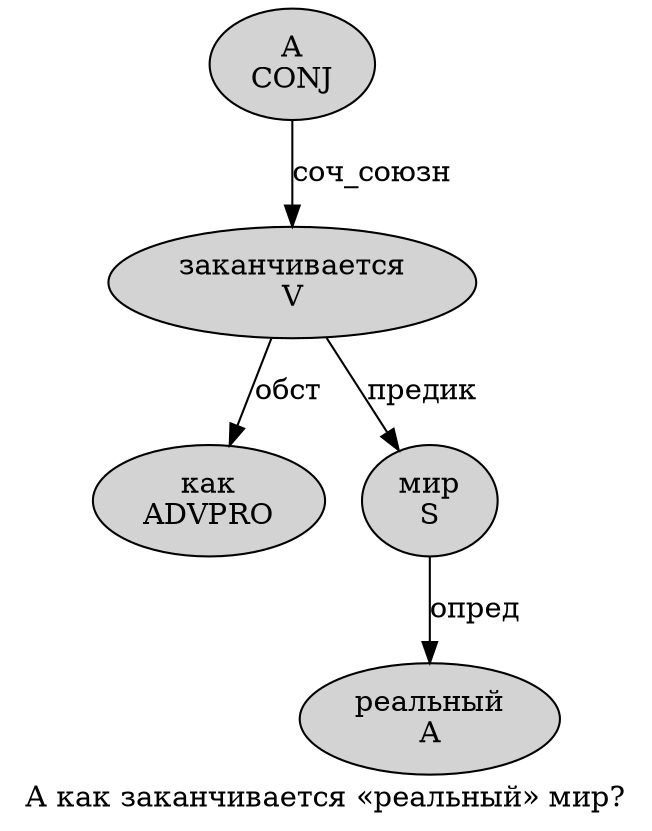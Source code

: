digraph SENTENCE_477 {
	graph [label="А как заканчивается «реальный» мир?"]
	node [style=filled]
		0 [label="А
CONJ" color="" fillcolor=lightgray penwidth=1 shape=ellipse]
		1 [label="как
ADVPRO" color="" fillcolor=lightgray penwidth=1 shape=ellipse]
		2 [label="заканчивается
V" color="" fillcolor=lightgray penwidth=1 shape=ellipse]
		4 [label="реальный
A" color="" fillcolor=lightgray penwidth=1 shape=ellipse]
		6 [label="мир
S" color="" fillcolor=lightgray penwidth=1 shape=ellipse]
			6 -> 4 [label="опред"]
			0 -> 2 [label="соч_союзн"]
			2 -> 1 [label="обст"]
			2 -> 6 [label="предик"]
}
